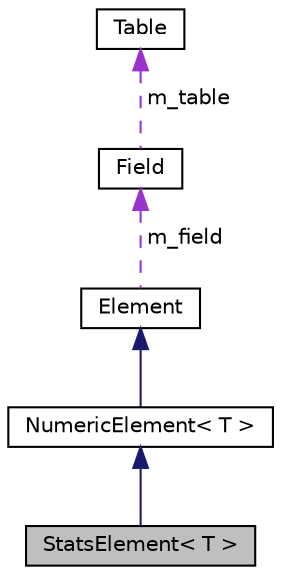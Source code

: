 digraph "StatsElement&lt; T &gt;"
{
  edge [fontname="Helvetica",fontsize="10",labelfontname="Helvetica",labelfontsize="10"];
  node [fontname="Helvetica",fontsize="10",shape=record];
  Node1 [label="StatsElement\< T \>",height=0.2,width=0.4,color="black", fillcolor="grey75", style="filled", fontcolor="black"];
  Node2 -> Node1 [dir="back",color="midnightblue",fontsize="10",style="solid",fontname="Helvetica"];
  Node2 [label="NumericElement\< T \>",height=0.2,width=0.4,color="black", fillcolor="white", style="filled",URL="$classNumericElement.html"];
  Node3 -> Node2 [dir="back",color="midnightblue",fontsize="10",style="solid",fontname="Helvetica"];
  Node3 [label="Element",height=0.2,width=0.4,color="black", fillcolor="white", style="filled",URL="$classElement.html"];
  Node4 -> Node3 [dir="back",color="darkorchid3",fontsize="10",style="dashed",label=" m_field" ,fontname="Helvetica"];
  Node4 [label="Field",height=0.2,width=0.4,color="black", fillcolor="white", style="filled",URL="$classField.html"];
  Node5 -> Node4 [dir="back",color="darkorchid3",fontsize="10",style="dashed",label=" m_table" ,fontname="Helvetica"];
  Node5 [label="Table",height=0.2,width=0.4,color="black", fillcolor="white", style="filled",URL="$classTable.html"];
}
